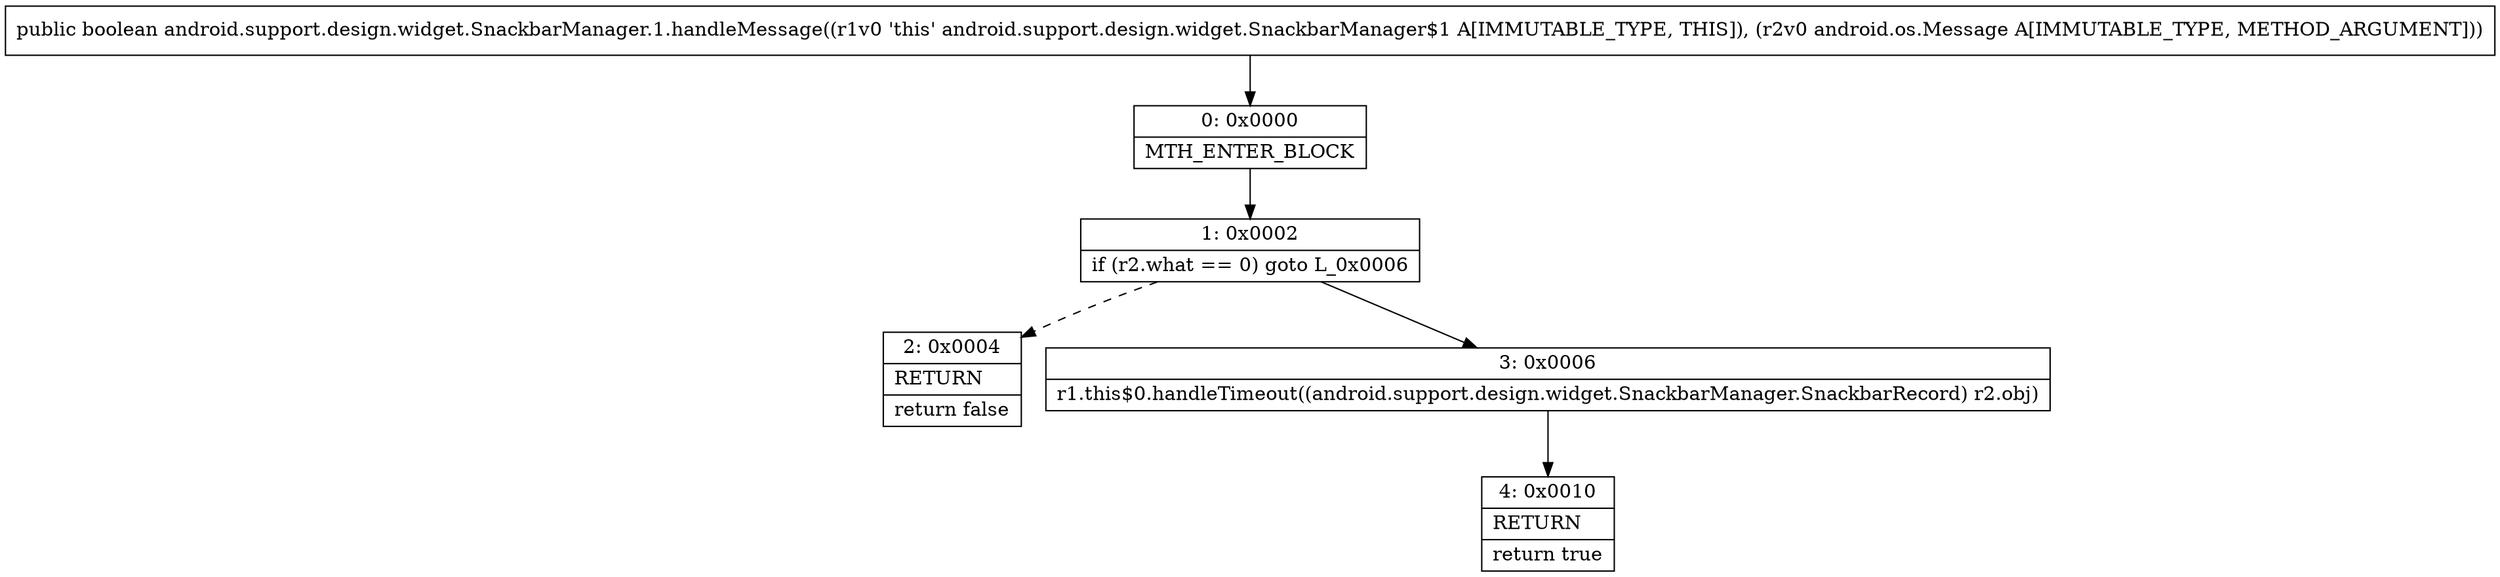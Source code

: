 digraph "CFG forandroid.support.design.widget.SnackbarManager.1.handleMessage(Landroid\/os\/Message;)Z" {
Node_0 [shape=record,label="{0\:\ 0x0000|MTH_ENTER_BLOCK\l}"];
Node_1 [shape=record,label="{1\:\ 0x0002|if (r2.what == 0) goto L_0x0006\l}"];
Node_2 [shape=record,label="{2\:\ 0x0004|RETURN\l|return false\l}"];
Node_3 [shape=record,label="{3\:\ 0x0006|r1.this$0.handleTimeout((android.support.design.widget.SnackbarManager.SnackbarRecord) r2.obj)\l}"];
Node_4 [shape=record,label="{4\:\ 0x0010|RETURN\l|return true\l}"];
MethodNode[shape=record,label="{public boolean android.support.design.widget.SnackbarManager.1.handleMessage((r1v0 'this' android.support.design.widget.SnackbarManager$1 A[IMMUTABLE_TYPE, THIS]), (r2v0 android.os.Message A[IMMUTABLE_TYPE, METHOD_ARGUMENT])) }"];
MethodNode -> Node_0;
Node_0 -> Node_1;
Node_1 -> Node_2[style=dashed];
Node_1 -> Node_3;
Node_3 -> Node_4;
}

